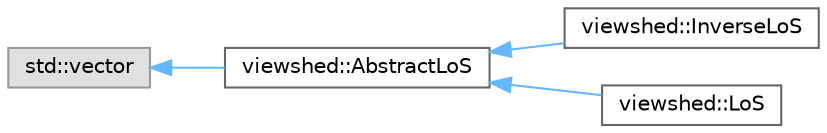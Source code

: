 digraph "Graphical Class Hierarchy"
{
 // LATEX_PDF_SIZE
  bgcolor="transparent";
  edge [fontname=Helvetica,fontsize=10,labelfontname=Helvetica,labelfontsize=10];
  node [fontname=Helvetica,fontsize=10,shape=box,height=0.2,width=0.4];
  rankdir="LR";
  Node0 [id="Node000000",label="std::vector",height=0.2,width=0.4,color="grey60", fillcolor="#E0E0E0", style="filled",tooltip=" "];
  Node0 -> Node1 [id="edge1_Node000000_Node000001",dir="back",color="steelblue1",style="solid",tooltip=" "];
  Node1 [id="Node000001",label="viewshed::AbstractLoS",height=0.2,width=0.4,color="grey40", fillcolor="white", style="filled",URL="$classviewshed_1_1AbstractLoS.html",tooltip="Abstract class that represent line-of-sight (LoS). Consists of LoSNodes, view point and target point ..."];
  Node1 -> Node2 [id="edge2_Node000001_Node000002",dir="back",color="steelblue1",style="solid",tooltip=" "];
  Node2 [id="Node000002",label="viewshed::InverseLoS",height=0.2,width=0.4,color="grey40", fillcolor="white", style="filled",URL="$classviewshed_1_1InverseLoS.html",tooltip="Class that represents InverseLoS, that is LoS used in Inverse Viewshed calculation."];
  Node1 -> Node3 [id="edge3_Node000001_Node000003",dir="back",color="steelblue1",style="solid",tooltip=" "];
  Node3 [id="Node000003",label="viewshed::LoS",height=0.2,width=0.4,color="grey40", fillcolor="white", style="filled",URL="$classviewshed_1_1LoS.html",tooltip="Class that represents LoS for classic Viewshed calculation."];
}
